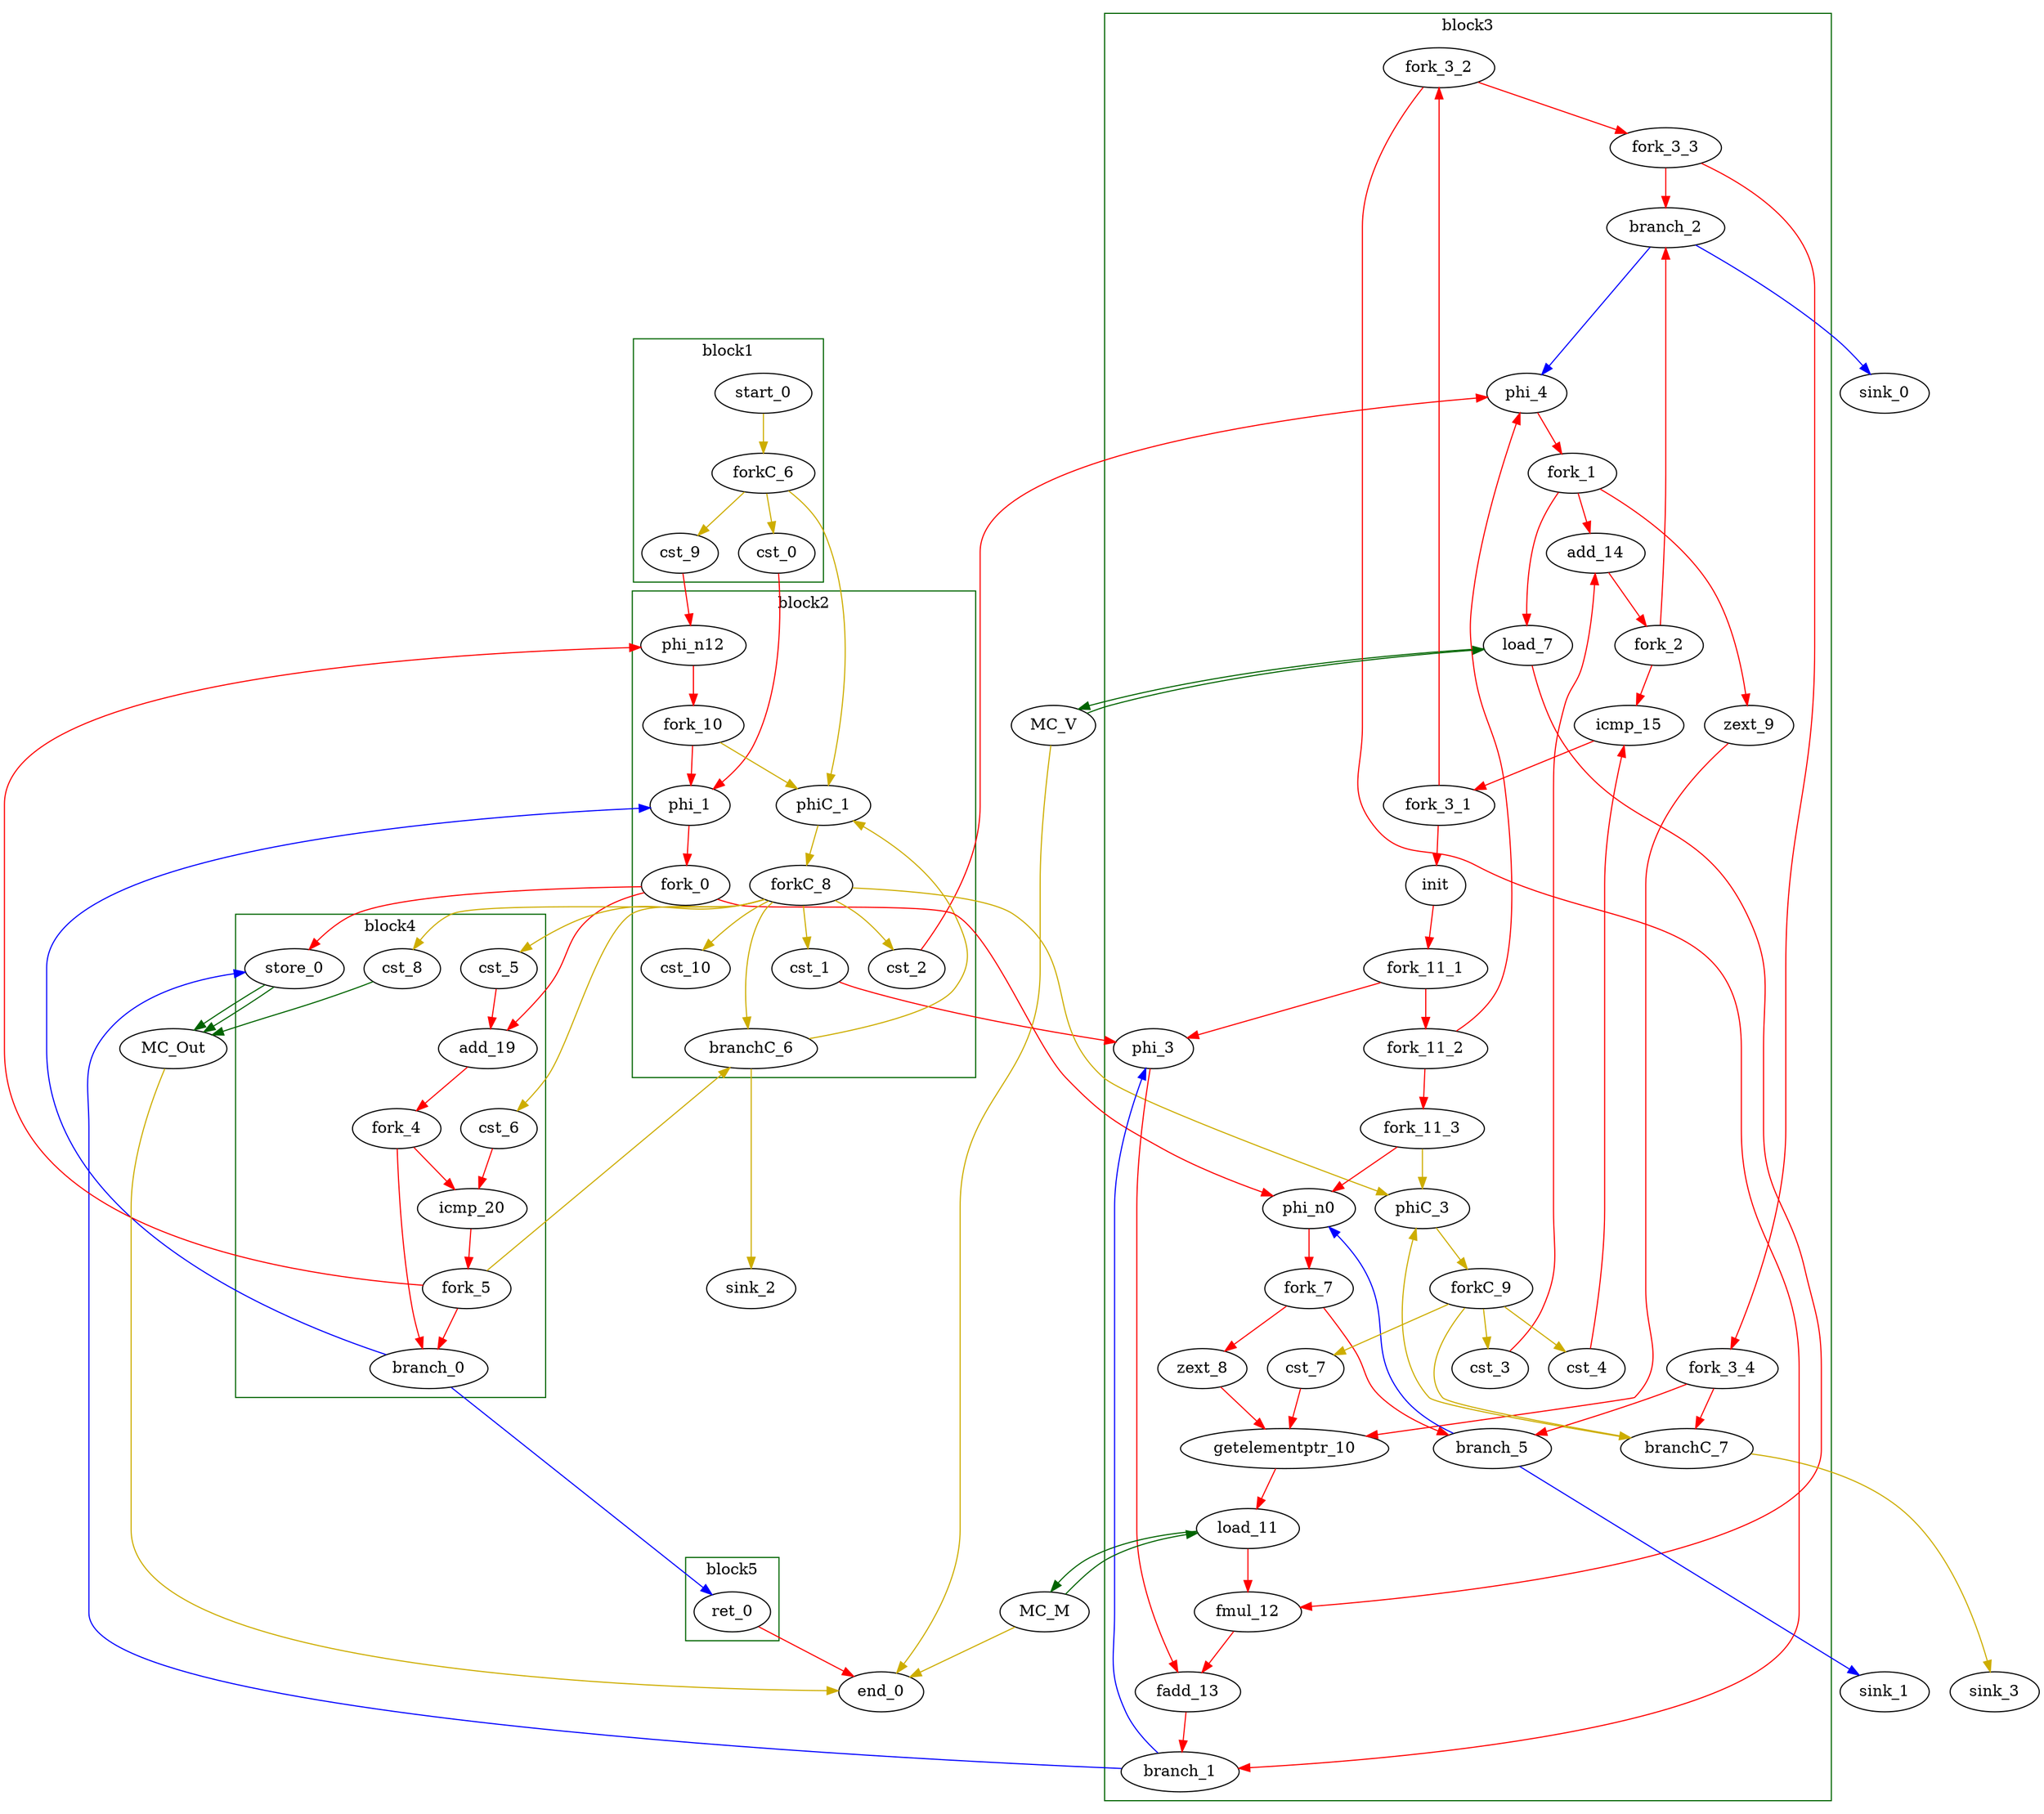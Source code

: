 Digraph G {
    splines=spline;
//DHLS version: 0.1.1" [shape = "none" pos = "20,20!"]

    subgraph cluster_0 {
    color = "darkgreen";
        label = "block1";
        "cst_0" [type = "Constant", bbID= 1, in = "in1:32", out = "out0:32", value = "0x00000000", tagged=false, taggers_num=0, tagger_id=-1];
        "start_0" [type = "Entry", control= "true", bbID= 1, in = "in1:0", out = "out0:0", tagged=false, taggers_num=0, tagger_id=-1];
        "cst_9" [type = "Constant", bbID= 1, in = "in1:32", out = "out0:32", value = "0x00000000", tagged=false, taggers_num=0, tagger_id=-1];
        "forkC_6" [type = "fork Bool 2", bbID= 1, in = "in1:0", out = "out0:0 out1:0 out2:0 ", tagged=false, taggers_num=0, tagger_id=-1];

    }

    subgraph cluster_1 {
    color = "darkgreen";
        label = "block2";
        "phi_1" [type = "mux T", bbID= 2, in = "in1?:1 in2:32 in3:32 ", out = "out0:32", delay=0.366, tagged=false, taggers_num=0, tagger_id=-1];
        "cst_1" [type = "Constant", bbID= 2, in = "in1:32", out = "out0:32", value = "0x00000000", tagged=false, taggers_num=0, tagger_id=-1];
        "cst_2" [type = "Constant", bbID= 2, in = "in1:32", out = "out0:32", value = "0x00000000", tagged=false, taggers_num=0, tagger_id=-1];
        "phiC_1" [type = "mux T", bbID= 2, in = "in1?:1 in2:0 in3:0 ", out = "out0:0", delay=0.166, tagged=false, taggers_num=0, tagger_id=-1];
        "phi_n12" [type = "Merge", bbID= 2, in = "in1:32 in2:32 ", out = "out0:32", delay=0.366, tagged=false, taggers_num=0, tagger_id=-1];
        "branchC_6" [type = "branch T", bbID= 2,  in = "in1:0 in2?:1*i", out = "out0+:0 out1-:0", tagged=false, taggers_num=0, tagger_id=-1];
        "cst_10" [type = "Constant", bbID= 2, in = "in1:32", out = "out0:32", value = "0x00000000", tagged=false, taggers_num=0, tagger_id=-1];
        "fork_0" [type = "fork Bool 2", bbID= 2, in = "in1:32", out = "out0:32 out1:32 out2:32 ", tagged=false, taggers_num=0, tagger_id=-1];
        "forkC_8" [type = "fork Bool 2", bbID= 2, in = "in1:0", out = "out0:0 out1:0 out2:0 out3:0 out5:0 out6:0 out7:0 out8:0 ", tagged=false, taggers_num=0, tagger_id=-1];
        "fork_10" [type = "fork Bool 2", bbID= 2, in = "in1:32", out = "out0:32 out1:32 ", tagged=false, taggers_num=0, tagger_id=-1];

    }

    subgraph cluster_2 {
    color = "darkgreen";
        label = "block3";
        "phi_3" [type = "mux T", bbID= 3, in = "in1?:1 in2:32 in3:32 ", out = "out0:32", delay=0.366, tagged=false, taggers_num=0, tagger_id=-1];
        "phi_4" [type = "mux T", bbID= 3, in = "in1?:1 in2:32 in3:32 ", out = "out0:32", delay=0.366, tagged=false, taggers_num=0, tagger_id=-1];
        "load_7" [type = "Operator", bbID= 3, op = "mc_load_op",bbID= 3, portId= 0, offset= 0, in = "in1:32 in2:32", out = "out0:32 out1:32 ", delay=0.000, latency=2, II=1, tagged=false, taggers_num=0, tagger_id=-1];
        "zext_8" [type = "Operator", bbID= 3, op = "zext_op", in = "in1:32 ", out = "out0:32 ", delay=0.000, latency=0, II=1, tagged=false, taggers_num=0, tagger_id=-1];
        "zext_9" [type = "Operator", bbID= 3, op = "zext_op", in = "in1:32 ", out = "out0:32 ", delay=0.000, latency=0, II=1, tagged=false, taggers_num=0, tagger_id=-1];
        "getelementptr_10" [type = "Operator", bbID= 3, op = "getelementptr_op", in = "in1:32 in2:32 in3:32 ", out = "out0:32 ", constants=1, delay=2.966, latency=0, II=1, tagged=false, taggers_num=0, tagger_id=-1];
        "load_11" [type = "Operator", bbID= 3, op = "mc_load_op",bbID= 3, portId= 0, offset= 0, in = "in1:32 in2:32", out = "out0:32 out1:32 ", delay=0.000, latency=2, II=1, tagged=false, taggers_num=0, tagger_id=-1];
        "fmul_12" [type = "Operator", bbID= 3, op = "fmul_op", in = "in1:32 in2:32 ", out = "out0:32 ", delay=0.966, latency=6, II=1, tagged=false, taggers_num=0, tagger_id=-1];
        "fadd_13" [type = "Operator", bbID= 3, op = "fadd_op", in = "in1:32 in2:32 ", out = "out0:32 ", delay=0.966, latency=10, II=1, tagged=false, taggers_num=0, tagger_id=-1];
        "cst_3" [type = "Constant", bbID= 3, in = "in1:32", out = "out0:32", value = "0x00000001", tagged=false, taggers_num=0, tagger_id=-1];
        "add_14" [type = "Operator", bbID= 3, op = "add_op", in = "in1:32 in2:32 ", out = "out0:32 ", delay=1.693, latency=0, II=1, tagged=false, taggers_num=0, tagger_id=-1];
        "cst_4" [type = "Constant", bbID= 3, in = "in1:32", out = "out0:32", value = "0x0000001E", tagged=false, taggers_num=0, tagger_id=-1];
        "icmp_15" [type = "Operator", bbID= 3, op = "icmp_ult_op", in = "in1:32 in2:32 ", out = "out0:1 ", delay=1.530, latency=0, II=1, tagged=false, taggers_num=0, tagger_id=-1];
        "cst_7" [type = "Constant", bbID= 3, in = "in1:32", out = "out0:32", value = "0x0000001E", tagged=false, taggers_num=0, tagger_id=-1];
        "phi_n0" [type = "mux T", bbID= 3, in = "in1?:1 in2:32 in3:32 ", out = "out0:32", delay=0.366, tagged=false, taggers_num=0, tagger_id=-1];
        "phiC_3" [type = "mux T", bbID= 3, in = "in1?:1 in2:0 in3:0 ", out = "out0:0", delay=0.166, tagged=false, taggers_num=0, tagger_id=-1];
        "branch_1" [type = "branch T", bbID= 3,  in = "in1:32 in2?:1*i", out = "out0+:32 out1-:32", tagged=false, taggers_num=0, tagger_id=-1];
        "init" [type = "init Bool false", bbID= 3, in = "in1:32 in2:32 ", out = "out0:32", delay=0.366, tagged=false, taggers_num=0, tagger_id=-1];
        "branch_2" [type = "branch T", bbID= 3,  in = "in1:32 in2?:1*i", out = "out0+:32 out1-:32", tagged=false, taggers_num=0, tagger_id=-1];
        "branch_5" [type = "branch T", bbID= 3,  in = "in1:32 in2?:1*i", out = "out0+:32 out1-:32", tagged=false, taggers_num=0, tagger_id=-1];
        "branchC_7" [type = "branch T", bbID= 3,  in = "in1:0 in2?:1*i", out = "out0+:0 out1-:0", tagged=false, taggers_num=0, tagger_id=-1];
        "fork_1" [type = "fork Bool 2", bbID= 3, in = "in1:32", out = "out0:32 out1:32 out2:32 ", tagged=false, taggers_num=0, tagger_id=-1];
        "fork_2" [type = "fork Bool 2", bbID= 3, in = "in1:32", out = "out0:32 out1:32 ", tagged=false, taggers_num=0, tagger_id=-1];
        "fork_3_1" [type = "fork Bool 2", bbID= 3, in = "in1:32", out = "out0:32 out1:32 out2:32 out3:32 out5:32 ", tagged=false, taggers_num=0, tagger_id=-1];
        "fork_3_2" [type = "fork Bool 2", bbID= 3, in = "in1:32", out = "out0:32 out1:32 out2:32 out3:32 out5:32 ", tagged=false, taggers_num=0, tagger_id=-1];
        "fork_3_3" [type = "fork Bool 2", bbID= 3, in = "in1:32", out = "out0:32 out1:32 out2:32 out3:32 out5:32 ", tagged=false, taggers_num=0, tagger_id=-1];
        "fork_3_4" [type = "fork Bool 2", bbID= 3, in = "in1:32", out = "out0:32 out1:32 out2:32 out3:32 out5:32 ", tagged=false, taggers_num=0, tagger_id=-1];
        "fork_7" [type = "fork Bool 2", bbID= 3, in = "in1:32", out = "out0:32 out1:32 ", tagged=false, taggers_num=0, tagger_id=-1];
        "forkC_9" [type = "fork Bool 2", bbID= 3, in = "in1:0", out = "out0:0 out1:0 out2:0 out3:0 ", tagged=false, taggers_num=0, tagger_id=-1];
        "fork_11_1" [type = "fork Bool 2", bbID= 3, in = "in1:32", out = "out0:32 out1:32 out2:32 out3:32 ", tagged=false, taggers_num=0, tagger_id=-1];
        "fork_11_2" [type = "fork Bool 2", bbID= 3, in = "in1:32", out = "out0:32 out1:32 out2:32 out3:32 ", tagged=false, taggers_num=0, tagger_id=-1];
        "fork_11_3" [type = "fork Bool 2", bbID= 3, in = "in1:32", out = "out0:32 out1:32 out2:32 out3:32 ", tagged=false, taggers_num=0, tagger_id=-1];

    }

    subgraph cluster_3 {
    color = "darkgreen";
        label = "block4";
        "store_0" [type = "Operator", bbID= 4, op = "mc_store_op",bbID= 4, portId= 0, offset= 0, in = "in1:32 in2:32 ", out = "out0:32 out1:32 ", delay=0.000, latency=0, II=1, tagged=false, taggers_num=0, tagger_id=-1];
        "cst_5" [type = "Constant", bbID= 4, in = "in1:32", out = "out0:32", value = "0x00000001", tagged=false, taggers_num=0, tagger_id=-1];
        "add_19" [type = "Operator", bbID= 4, op = "add_op", in = "in1:32 in2:32 ", out = "out0:32 ", delay=1.693, latency=0, II=1, tagged=false, taggers_num=0, tagger_id=-1];
        "cst_6" [type = "Constant", bbID= 4, in = "in1:32", out = "out0:32", value = "0x0000001E", tagged=false, taggers_num=0, tagger_id=-1];
        "icmp_20" [type = "Operator", bbID= 4, op = "icmp_ult_op", in = "in1:32 in2:32 ", out = "out0:1 ", delay=1.530, latency=0, II=1, tagged=false, taggers_num=0, tagger_id=-1];
        "cst_8" [type = "Constant", bbID= 4, in = "in1:32", out = "out0:32", value = "0x00000001", tagged=false, taggers_num=0, tagger_id=-1];
        "branch_0" [type = "branch T", bbID= 4,  in = "in1:32 in2?:1*i", out = "out0+:32 out1-:32", tagged=false, taggers_num=0, tagger_id=-1];
        "fork_4" [type = "fork Bool 2", bbID= 4, in = "in1:32", out = "out0:32 out1:32 ", tagged=false, taggers_num=0, tagger_id=-1];
        "fork_5" [type = "fork Bool 2", bbID= 4, in = "in1:32", out = "out0:32 out1:32 out2:32 ", tagged=false, taggers_num=0, tagger_id=-1];

    }

    subgraph cluster_4 {
    color = "darkgreen";
        label = "block5";
        "ret_0" [type = "Operator", bbID= 5, op = "ret_op", in = "in1:32 ", out = "out0:32 ", delay=0.000, latency=0, II=1, tagged=false, taggers_num=0, tagger_id=-1];

    }
    "MC_V" [type = "MC", bbID= 0, in = "in1:32*l0a ", out = "out0:32*l0d out1:0*e ", memory = "V", bbcount = 0, ldcount = 1, stcount = 0];
    "MC_M" [type = "MC", bbID= 0, in = "in1:32*l0a ", out = "out0:32*l0d out1:0*e ", memory = "M", bbcount = 0, ldcount = 1, stcount = 0];
    "MC_Out" [type = "MC", bbID= 0, in = "in1:32*c0 in2:32*s0a in3:32*s0d ", out = "out0:0*e ", memory = "Out", bbcount = 1, ldcount = 0, stcount = 1];
    "sink_0" [type = "Sink", bbID= 0, in = "in1:32"];
    "sink_1" [type = "Sink", bbID= 0, in = "in1:32"];
    "sink_2" [type = "Sink", bbID= 0, in = "in1:0"];
    "sink_3" [type = "Sink", bbID= 0, in = "in1:0"];
    "end_0" [type = "Exit", bbID= 0, in = "in1:0*e in2:0*e in3:0*e  in4:32 ", out = "out0:32" ];

    "load_7" -> "MC_V" [color = "darkgreen", mem_address = "true", from = "out2", to = "in1"];
    "MC_V" -> "load_7" [color = "darkgreen", mem_address = "false", from = "out1", to = "in1"];
    "load_11" -> "MC_M" [color = "darkgreen", mem_address = "true", from = "out2", to = "in1"];
    "MC_M" -> "load_11" [color = "darkgreen", mem_address = "false", from = "out1", to = "in1"];
    "store_0" -> "MC_Out" [color = "darkgreen", mem_address = "true", from = "out2", to = "in2"];
    "store_0" -> "MC_Out" [color = "darkgreen", mem_address = "false", from = "out1", to = "in3"];
    "MC_V" -> "end_0" [color = "gold3", from = "out2", to = "in1"];
    "MC_M" -> "end_0" [color = "gold3", from = "out2", to = "in2"];
    "cst_8" -> "MC_Out" [color = "darkgreen", from = "out1", to = "in1"];
    "MC_Out" -> "end_0" [color = "gold3", from = "out1", to = "in3"];
    "cst_0" -> "phi_1" [color = "red", from = "out1", to = "in2"];
    "phi_1" -> "fork_0" [color = "red", from = "out1", to = "in1"];
    "cst_1" -> "phi_3" [color = "red", from = "out1", to = "in2"];
    "phi_3" -> "fadd_13" [color = "red", from = "out1", to = "in1"];
    "cst_2" -> "phi_4" [color = "red", from = "out1", to = "in2"];
    "phi_4" -> "fork_1" [color = "red", from = "out1", to = "in1"];
    "load_7" -> "fmul_12" [color = "red", from = "out1", to = "in1"];
    "zext_8" -> "getelementptr_10" [color = "red", from = "out1", to = "in1"];
    "zext_9" -> "getelementptr_10" [color = "red", from = "out1", to = "in2"];
    "getelementptr_10" -> "load_11" [color = "red", from = "out1", to = "in2"];
    "load_11" -> "fmul_12" [color = "red", from = "out1", to = "in2"];
    "fmul_12" -> "fadd_13" [color = "red", from = "out1", to = "in2"];
    "fadd_13" -> "branch_1" [color = "red", from = "out1", to = "in1"];
    "cst_3" -> "add_14" [color = "red", from = "out1", to = "in2"];
    "add_14" -> "fork_2" [color = "red", from = "out1", to = "in1"];
    "cst_4" -> "icmp_15" [color = "red", from = "out1", to = "in2"];
    "icmp_15" -> "fork_3_1" [color = "red", from = "out1", to = "in1"];
    "cst_5" -> "add_19" [color = "red", from = "out1", to = "in2"];
    "add_19" -> "fork_4" [color = "red", from = "out1", to = "in1"];
    "cst_6" -> "icmp_20" [color = "red", from = "out1", to = "in2"];
    "icmp_20" -> "fork_5" [color = "red", from = "out1", to = "in1"];
    "ret_0" -> "end_0" [color = "red", from = "out1", to = "in4"];
    "cst_7" -> "getelementptr_10" [color = "red", from = "out1", to = "in3"];
    "start_0" -> "forkC_6" [color = "gold3", from = "out1", to = "in1"];
    "phi_n0" -> "fork_7" [color = "red", from = "out1", to = "in1"];
    "phiC_1" -> "forkC_8" [color = "gold3", from = "out1", to = "in1"];
    "phiC_3" -> "forkC_9" [color = "gold3", from = "out1", to = "in1"];
    "branch_0" -> "ret_0" [color = "blue", minlen = 3, from = "out1", to = "in1"];
    "branch_0" -> "phi_1" [color = "blue", minlen = 3, from = "out2", to = "in3"];
    "phi_n12" -> "fork_10" [color = "red", from = "out1", to = "in1"];
    "cst_9" -> "phi_n12" [color = "red", from = "out1", to = "in1"];
    "branch_1" -> "store_0" [color = "blue", minlen = 3, from = "out1", to = "in1"];
    "branch_1" -> "phi_3" [color = "blue", minlen = 3, from = "out2", to = "in3"];
    "init" -> "fork_11_1" [color = "red", from = "out1", to = "in1"];
    "fork_11_1" -> "fork_11_2" [color = "red", from = "out2", to = "in1"];
    "fork_11_2" -> "fork_11_3" [color = "red", from = "out2", to = "in1"];
    "branch_2" -> "sink_0" [color = "blue", minlen = 3, from = "out1", to = "in1"];
    "branch_2" -> "phi_4" [color = "blue", minlen = 3, from = "out2", to = "in3"];
    "branch_5" -> "sink_1" [color = "blue", minlen = 3, from = "out1", to = "in1"];
    "branch_5" -> "phi_n0" [color = "blue", minlen = 3, from = "out2", to = "in3"];
    "branchC_6" -> "sink_2" [color = "gold3", minlen = 3, from = "out1", to = "in1"];
    "branchC_6" -> "phiC_1" [color = "gold3", minlen = 3, from = "out2", to = "in3"];
    "branchC_7" -> "sink_3" [color = "gold3", minlen = 3, from = "out1", to = "in1"];
    "branchC_7" -> "phiC_3" [color = "gold3", minlen = 3, from = "out2", to = "in3"];
    "fork_0" -> "phi_n0" [color = "red", from = "out1", to = "in2"];
    "fork_0" -> "add_19" [color = "red", from = "out2", to = "in1"];
    "fork_0" -> "store_0" [color = "red", from = "out3", to = "in2"];
    "fork_1" -> "zext_9" [color = "red", from = "out1", to = "in1"];
    "fork_1" -> "add_14" [color = "red", from = "out2", to = "in1"];
    "fork_1" -> "load_7" [color = "red", from = "out3", to = "in2"];
    "fork_2" -> "icmp_15" [color = "red", from = "out1", to = "in1"];
    "fork_2" -> "branch_2" [color = "red", from = "out2", to = "in1"];
    "fork_3_1" -> "fork_3_2" [color = "red", from = "out1", to = "in1"];
    "fork_3_1" -> "init" [color = "red", from = "out2", to = "in1"];
    "fork_3_2" -> "branch_1" [color = "red", from = "out1", to = "in2"];
    "fork_3_2" -> "fork_3_3" [color = "red", from = "out2", to = "in1"];
    "fork_3_3" -> "branch_2" [color = "red", from = "out1", to = "in2"];
    "fork_3_3" -> "fork_3_4" [color = "red", from = "out2", to = "in1"];
    "fork_3_4" -> "branch_5" [color = "red", from = "out1", to = "in2"];
    "fork_3_4" -> "branchC_7" [color = "red", from = "out2", to = "in2"];
    "fork_4" -> "icmp_20" [color = "red", from = "out1", to = "in1"];
    "fork_4" -> "branch_0" [color = "red", from = "out2", to = "in1"];
    "fork_5" -> "branch_0" [color = "red", from = "out1", to = "in2"];
    "fork_5" -> "phi_n12" [color = "red", from = "out2", to = "in2"];
    "fork_5" -> "branchC_6" [color = "gold3", from = "out3", to = "in2"];
    "forkC_6" -> "cst_0" [color = "gold3", from = "out1", to = "in1"];
    "forkC_6" -> "phiC_1" [color = "gold3", from = "out2", to = "in2"];
    "forkC_6" -> "cst_9" [color = "gold3", from = "out3", to = "in1"];
    "fork_7" -> "zext_8" [color = "red", from = "out1", to = "in1"];
    "fork_7" -> "branch_5" [color = "red", from = "out2", to = "in1"];
    "forkC_8" -> "cst_1" [color = "gold3", from = "out1", to = "in1"];
    "forkC_8" -> "branchC_6" [color = "gold3", from = "out2", to = "in1"];
    "forkC_8" -> "cst_2" [color = "gold3", from = "out3", to = "in1"];
    "forkC_8" -> "phiC_3" [color = "gold3", from = "out4", to = "in2"];
    "forkC_8" -> "cst_5" [color = "gold3", from = "out6", to = "in1"];
    "forkC_8" -> "cst_6" [color = "gold3", from = "out7", to = "in1"];
    "forkC_8" -> "cst_8" [color = "gold3", from = "out8", to = "in1"];
    "forkC_8" -> "cst_10" [color = "gold3", from = "out9", to = "in1"];
    "forkC_9" -> "cst_3" [color = "gold3", from = "out1", to = "in1"];
    "forkC_9" -> "branchC_7" [color = "gold3", from = "out2", to = "in1"];
    "forkC_9" -> "cst_4" [color = "gold3", from = "out3", to = "in1"];
    "forkC_9" -> "cst_7" [color = "gold3", from = "out4", to = "in1"];
    "fork_10" -> "phi_1" [color = "red", from = "out1", to = "in1"];
    "fork_10" -> "phiC_1" [color = "gold3", from = "out2", to = "in1"];
    "fork_11_1" -> "phi_3" [color = "red", from = "out1", to = "in1"];
    "fork_11_2" -> "phi_4" [color = "red", from = "out1", to = "in1"];
    "fork_11_3" -> "phi_n0" [color = "red", from = "out1", to = "in1"];
    "fork_11_3" -> "phiC_3" [color = "gold3", from = "out2", to = "in1"];

}
